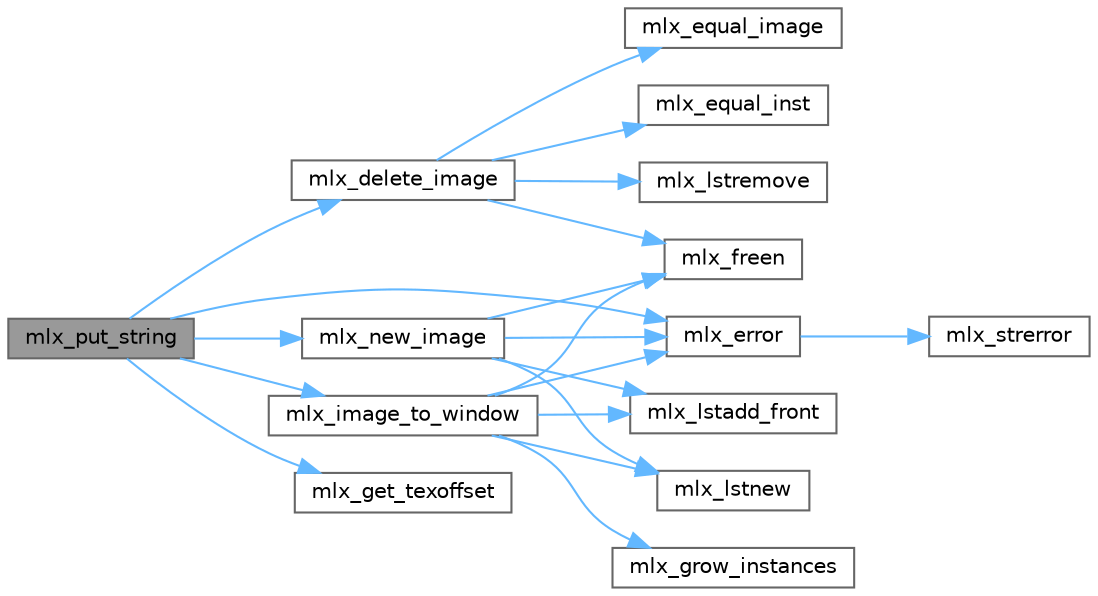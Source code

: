 digraph "mlx_put_string"
{
 // INTERACTIVE_SVG=YES
 // LATEX_PDF_SIZE
  bgcolor="transparent";
  edge [fontname=Helvetica,fontsize=10,labelfontname=Helvetica,labelfontsize=10];
  node [fontname=Helvetica,fontsize=10,shape=box,height=0.2,width=0.4];
  rankdir="LR";
  Node1 [label="mlx_put_string",height=0.2,width=0.4,color="gray40", fillcolor="grey60", style="filled", fontcolor="black",tooltip=" "];
  Node1 -> Node2 [color="steelblue1",style="solid"];
  Node2 [label="mlx_delete_image",height=0.2,width=0.4,color="grey40", fillcolor="white", style="filled",URL="$mlx__images_8c.html#a997cfd3dd07ea85a91df958ae0d1e7b5",tooltip=" "];
  Node2 -> Node3 [color="steelblue1",style="solid"];
  Node3 [label="mlx_equal_image",height=0.2,width=0.4,color="grey40", fillcolor="white", style="filled",URL="$mlx__compare_8c.html#a6bf2c1e0c02394e613d8b61e7ad3d428",tooltip=" "];
  Node2 -> Node4 [color="steelblue1",style="solid"];
  Node4 [label="mlx_equal_inst",height=0.2,width=0.4,color="grey40", fillcolor="white", style="filled",URL="$mlx__compare_8c.html#aa16bb5db4bd358d8482ee00b9c19ea6b",tooltip=" "];
  Node2 -> Node5 [color="steelblue1",style="solid"];
  Node5 [label="mlx_freen",height=0.2,width=0.4,color="grey40", fillcolor="white", style="filled",URL="$mlx__utils_8c.html#a93b4ce5ceae0d22c22c6c9125c052616",tooltip=" "];
  Node2 -> Node6 [color="steelblue1",style="solid"];
  Node6 [label="mlx_lstremove",height=0.2,width=0.4,color="grey40", fillcolor="white", style="filled",URL="$mlx__list_8c.html#a4771a982050b3e2468d6fb4a8de9ab70",tooltip=" "];
  Node1 -> Node7 [color="steelblue1",style="solid"];
  Node7 [label="mlx_error",height=0.2,width=0.4,color="grey40", fillcolor="white", style="filled",URL="$mlx__error_8c.html#a3b5d95cdf353faaaa691ef8b2041b94f",tooltip=" "];
  Node7 -> Node8 [color="steelblue1",style="solid"];
  Node8 [label="mlx_strerror",height=0.2,width=0.4,color="grey40", fillcolor="white", style="filled",URL="$mlx__error_8c.html#a2d365ea2e3844959187b6978c6e05171",tooltip=" "];
  Node1 -> Node9 [color="steelblue1",style="solid"];
  Node9 [label="mlx_get_texoffset",height=0.2,width=0.4,color="grey40", fillcolor="white", style="filled",URL="$mlx__font_8c.html#acbe9b61e9dd84efb36ed5a71faae79a9",tooltip=" "];
  Node1 -> Node10 [color="steelblue1",style="solid"];
  Node10 [label="mlx_image_to_window",height=0.2,width=0.4,color="grey40", fillcolor="white", style="filled",URL="$mlx__images_8c.html#a06dbfde4fce913678e09b0af263b0c06",tooltip=" "];
  Node10 -> Node7 [color="steelblue1",style="solid"];
  Node10 -> Node5 [color="steelblue1",style="solid"];
  Node10 -> Node11 [color="steelblue1",style="solid"];
  Node11 [label="mlx_grow_instances",height=0.2,width=0.4,color="grey40", fillcolor="white", style="filled",URL="$mlx__images_8c.html#a8191539ebf00b641dee5842619d95845",tooltip=" "];
  Node10 -> Node12 [color="steelblue1",style="solid"];
  Node12 [label="mlx_lstadd_front",height=0.2,width=0.4,color="grey40", fillcolor="white", style="filled",URL="$mlx__list_8c.html#a3526094b6976d5e65ade883d3ed3d522",tooltip=" "];
  Node10 -> Node13 [color="steelblue1",style="solid"];
  Node13 [label="mlx_lstnew",height=0.2,width=0.4,color="grey40", fillcolor="white", style="filled",URL="$mlx__list_8c.html#acdd55bf29013651c970a5858f2d1dcfd",tooltip=" "];
  Node1 -> Node14 [color="steelblue1",style="solid"];
  Node14 [label="mlx_new_image",height=0.2,width=0.4,color="grey40", fillcolor="white", style="filled",URL="$mlx__images_8c.html#abe515cadb9b88a9d064383da276c2467",tooltip=" "];
  Node14 -> Node7 [color="steelblue1",style="solid"];
  Node14 -> Node5 [color="steelblue1",style="solid"];
  Node14 -> Node12 [color="steelblue1",style="solid"];
  Node14 -> Node13 [color="steelblue1",style="solid"];
}
